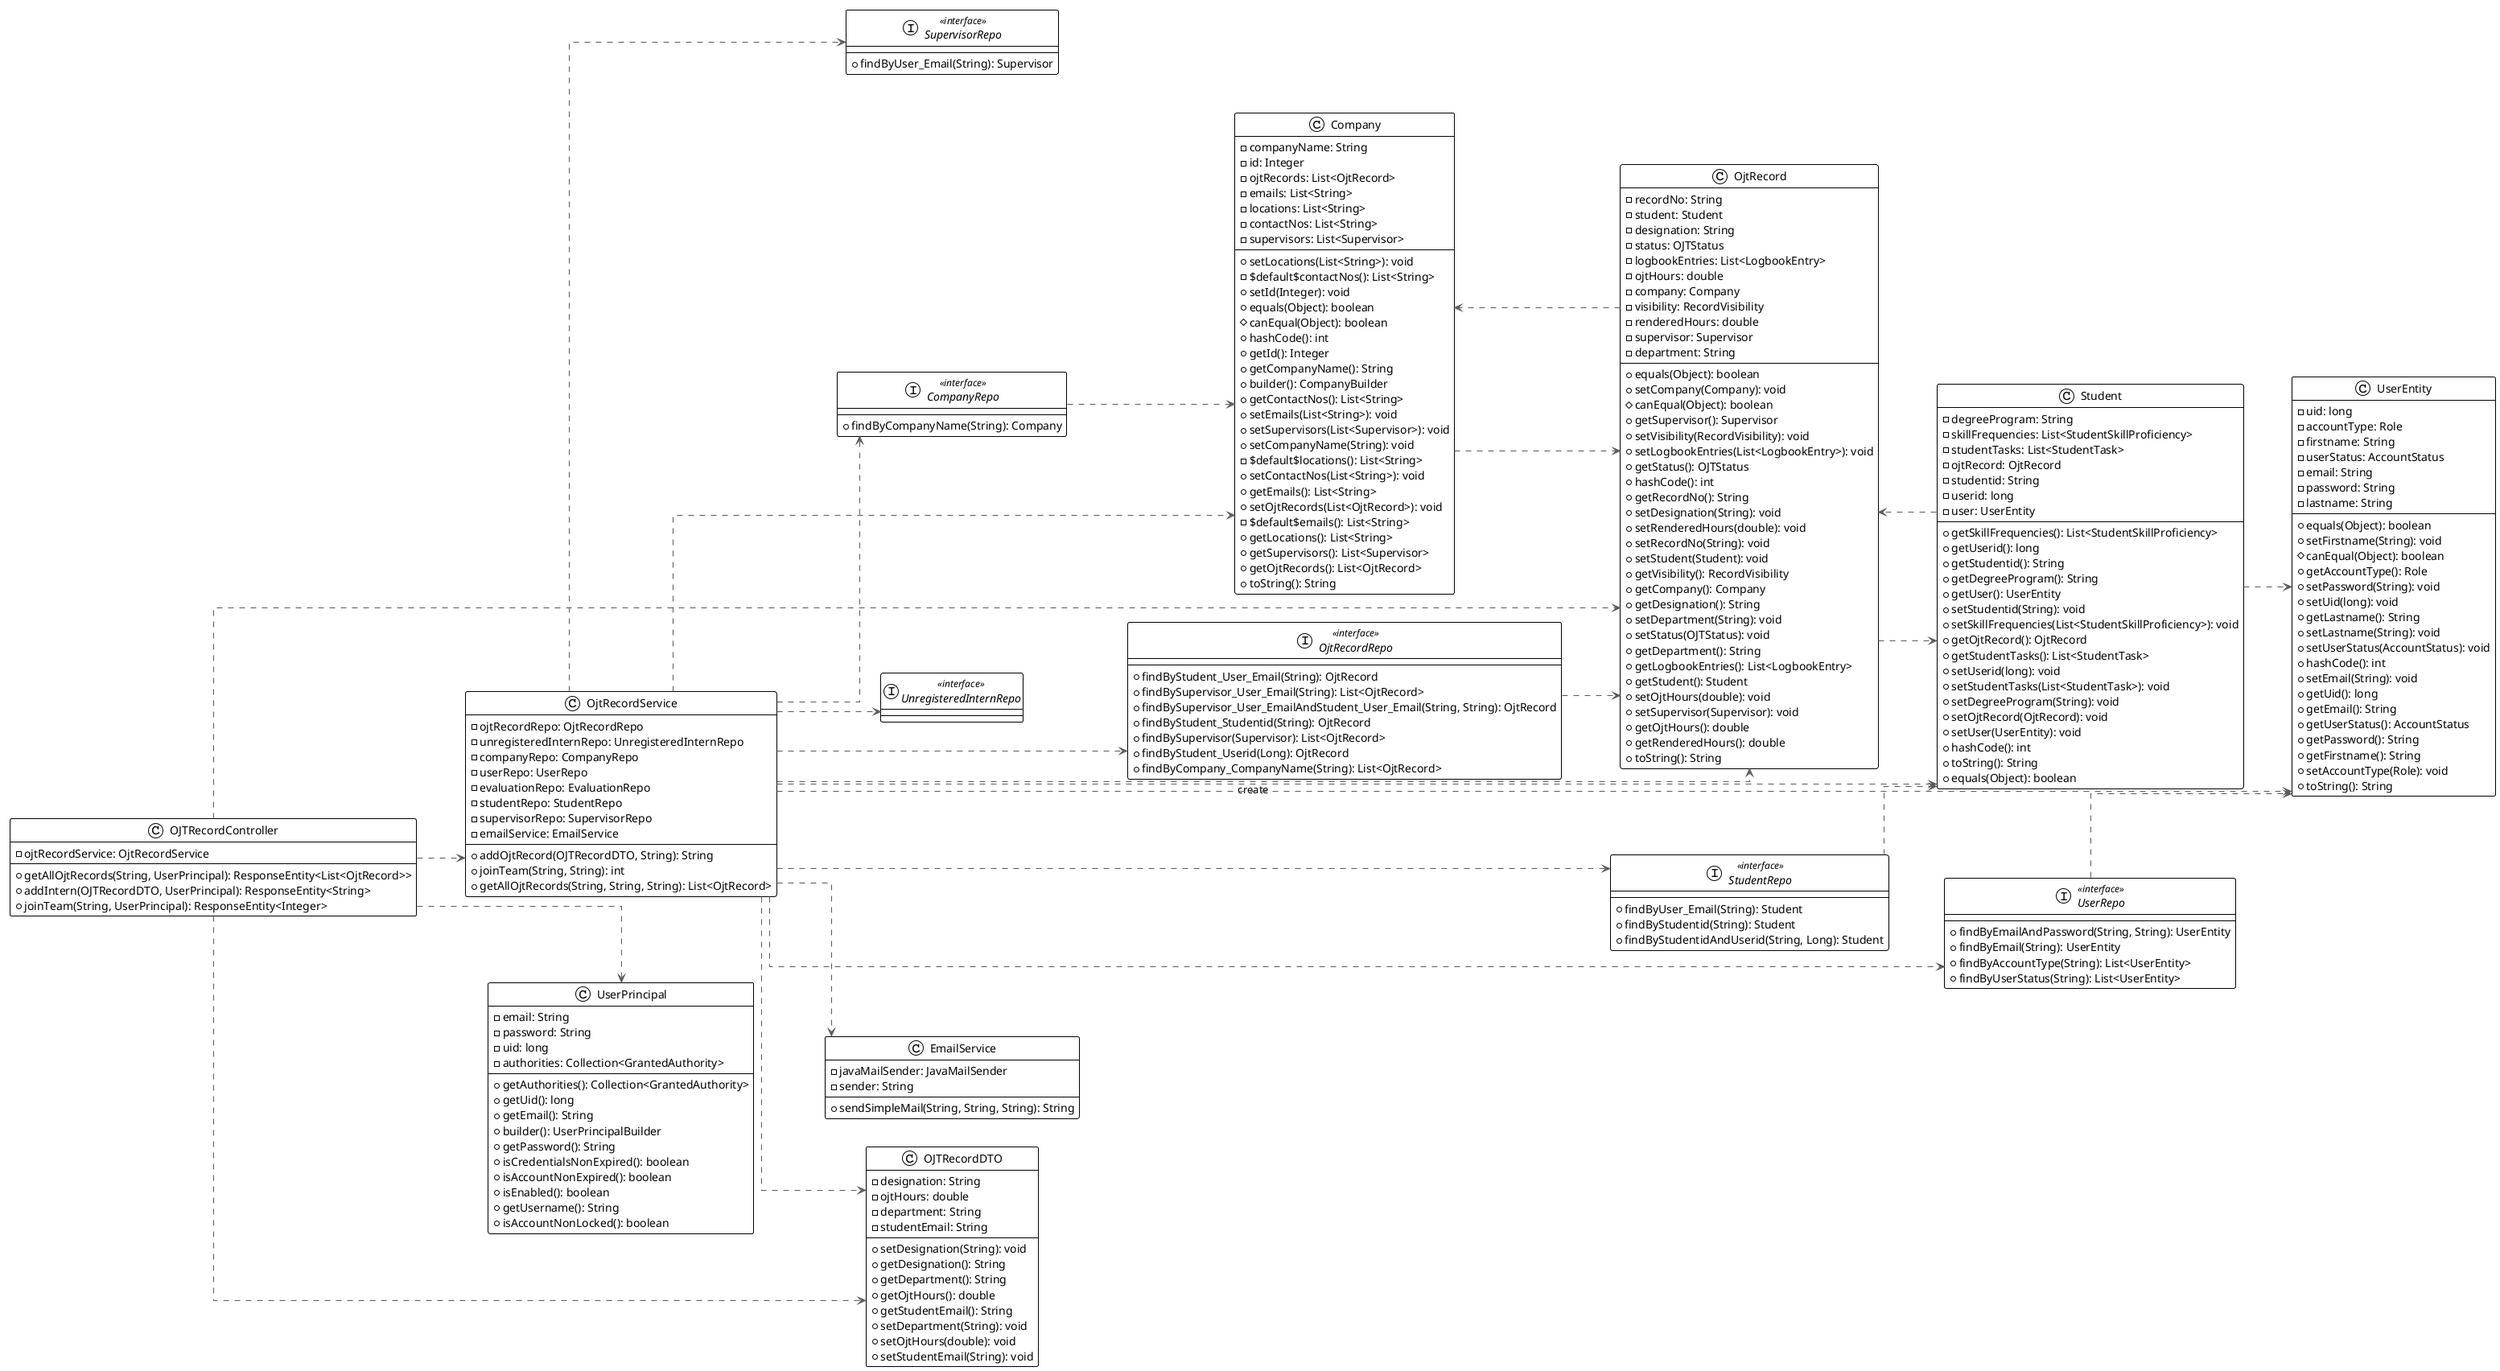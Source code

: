 @startuml
!theme plain
left to right direction
skinparam linetype ortho

class Company {
  - companyName: String
  - id: Integer
  - ojtRecords: List<OjtRecord>
  - emails: List<String>
  - locations: List<String>
  - contactNos: List<String>
  - supervisors: List<Supervisor>
  + setLocations(List<String>): void
  - $default$contactNos(): List<String>
  + setId(Integer): void
  + equals(Object): boolean
  # canEqual(Object): boolean
  + hashCode(): int
  + getId(): Integer
  + getCompanyName(): String
  + builder(): CompanyBuilder
  + getContactNos(): List<String>
  + setEmails(List<String>): void
  + setSupervisors(List<Supervisor>): void
  + setCompanyName(String): void
  - $default$locations(): List<String>
  + setContactNos(List<String>): void
  + getEmails(): List<String>
  + setOjtRecords(List<OjtRecord>): void
  - $default$emails(): List<String>
  + getLocations(): List<String>
  + getSupervisors(): List<Supervisor>
  + getOjtRecords(): List<OjtRecord>
  + toString(): String
}
interface CompanyRepo << interface >> {
  + findByCompanyName(String): Company
}
class EmailService {
  - javaMailSender: JavaMailSender
  - sender: String
  + sendSimpleMail(String, String, String): String
}
class OJTRecordController {
  - ojtRecordService: OjtRecordService
  + getAllOjtRecords(String, UserPrincipal): ResponseEntity<List<OjtRecord>>
  + addIntern(OJTRecordDTO, UserPrincipal): ResponseEntity<String>
  + joinTeam(String, UserPrincipal): ResponseEntity<Integer>
}
class OJTRecordDTO {
  - designation: String
  - ojtHours: double
  - department: String
  - studentEmail: String
  + setDesignation(String): void
  + getDesignation(): String
  + getDepartment(): String
  + getOjtHours(): double
  + getStudentEmail(): String
  + setDepartment(String): void
  + setOjtHours(double): void
  + setStudentEmail(String): void
}
class OjtRecord {
  - recordNo: String
  - student: Student
  - designation: String
  - status: OJTStatus
  - logbookEntries: List<LogbookEntry>
  - ojtHours: double
  - company: Company
  - visibility: RecordVisibility
  - renderedHours: double
  - supervisor: Supervisor
  - department: String
  + equals(Object): boolean
  + setCompany(Company): void
  # canEqual(Object): boolean
  + getSupervisor(): Supervisor
  + setVisibility(RecordVisibility): void
  + setLogbookEntries(List<LogbookEntry>): void
  + getStatus(): OJTStatus
  + hashCode(): int
  + getRecordNo(): String
  + setDesignation(String): void
  + setRenderedHours(double): void
  + setRecordNo(String): void
  + setStudent(Student): void
  + getVisibility(): RecordVisibility
  + getCompany(): Company
  + getDesignation(): String
  + setDepartment(String): void
  + setStatus(OJTStatus): void
  + getDepartment(): String
  + getLogbookEntries(): List<LogbookEntry>
  + getStudent(): Student
  + setOjtHours(double): void
  + setSupervisor(Supervisor): void
  + getOjtHours(): double
  + getRenderedHours(): double
  + toString(): String
}
interface OjtRecordRepo << interface >> {
  + findByStudent_User_Email(String): OjtRecord
  + findBySupervisor_User_Email(String): List<OjtRecord>
  + findBySupervisor_User_EmailAndStudent_User_Email(String, String): OjtRecord
  + findByStudent_Studentid(String): OjtRecord
  + findBySupervisor(Supervisor): List<OjtRecord>
  + findByStudent_Userid(Long): OjtRecord
  + findByCompany_CompanyName(String): List<OjtRecord>
}
class OjtRecordService {
  - ojtRecordRepo: OjtRecordRepo
  - unregisteredInternRepo: UnregisteredInternRepo
  - companyRepo: CompanyRepo
  - userRepo: UserRepo
  - evaluationRepo: EvaluationRepo
  - studentRepo: StudentRepo
  - supervisorRepo: SupervisorRepo
  - emailService: EmailService
  + addOjtRecord(OJTRecordDTO, String): String
  + joinTeam(String, String): int
  + getAllOjtRecords(String, String, String): List<OjtRecord>
}
class Student {
  - degreeProgram: String
  - skillFrequencies: List<StudentSkillProficiency>
  - studentTasks: List<StudentTask>
  - ojtRecord: OjtRecord
  - studentid: String
  - userid: long
  - user: UserEntity
  + getSkillFrequencies(): List<StudentSkillProficiency>
  + getUserid(): long
  + getStudentid(): String
  + getDegreeProgram(): String
  + getUser(): UserEntity
  + setStudentid(String): void
  + setSkillFrequencies(List<StudentSkillProficiency>): void
  + getOjtRecord(): OjtRecord
  + getStudentTasks(): List<StudentTask>
  + setUserid(long): void
  + setStudentTasks(List<StudentTask>): void
  + setDegreeProgram(String): void
  + setOjtRecord(OjtRecord): void
  + setUser(UserEntity): void
  + hashCode(): int
  + toString(): String
  + equals(Object): boolean
}
interface StudentRepo << interface >> {
  + findByUser_Email(String): Student
  + findByStudentid(String): Student
  + findByStudentidAndUserid(String, Long): Student
}
interface SupervisorRepo << interface >> {
  + findByUser_Email(String): Supervisor
}
interface UnregisteredInternRepo << interface >>
class UserEntity {
  - uid: long
  - accountType: Role
  - firstname: String
  - userStatus: AccountStatus
  - email: String
  - password: String
  - lastname: String
  + equals(Object): boolean
  + setFirstname(String): void
  # canEqual(Object): boolean
  + getAccountType(): Role
  + setPassword(String): void
  + setUid(long): void
  + getLastname(): String
  + setLastname(String): void
  + setUserStatus(AccountStatus): void
  + hashCode(): int
  + setEmail(String): void
  + getUid(): long
  + getEmail(): String
  + getUserStatus(): AccountStatus
  + getPassword(): String
  + getFirstname(): String
  + setAccountType(Role): void
  + toString(): String
}
class UserPrincipal {
  - email: String
  - password: String
  - uid: long
  - authorities: Collection<GrantedAuthority>
  + getAuthorities(): Collection<GrantedAuthority>
  + getUid(): long
  + getEmail(): String
  + builder(): UserPrincipalBuilder
  + getPassword(): String
  + isCredentialsNonExpired(): boolean
  + isAccountNonExpired(): boolean
  + isEnabled(): boolean
  + getUsername(): String
  + isAccountNonLocked(): boolean
}
interface UserRepo << interface >> {
  + findByEmailAndPassword(String, String): UserEntity
  + findByEmail(String): UserEntity
  + findByAccountType(String): List<UserEntity>
  + findByUserStatus(String): List<UserEntity>
}

Company                 -[#595959,dashed]->  OjtRecord
CompanyRepo             -[#595959,dashed]->  Company
OJTRecordController     -[#595959,dashed]->  OJTRecordDTO
OJTRecordController     -[#595959,dashed]->  OjtRecord
OJTRecordController     -[#595959,dashed]->  OjtRecordService
OJTRecordController     -[#595959,dashed]->  UserPrincipal
OjtRecord               -[#595959,dashed]->  Company
OjtRecord               -[#595959,dashed]->  Student
OjtRecordRepo           -[#595959,dashed]->  OjtRecord
OjtRecordService        -[#595959,dashed]->  Company
OjtRecordService        -[#595959,dashed]->  CompanyRepo
OjtRecordService        -[#595959,dashed]->  EmailService
OjtRecordService        -[#595959,dashed]->  OJTRecordDTO
OjtRecordService        -[#595959,dashed]->  OjtRecord              : "«create»"
OjtRecordService        -[#595959,dashed]->  OjtRecordRepo
OjtRecordService        -[#595959,dashed]->  Student
OjtRecordService        -[#595959,dashed]->  StudentRepo
OjtRecordService        -[#595959,dashed]->  SupervisorRepo
OjtRecordService        -[#595959,dashed]->  UnregisteredInternRepo
OjtRecordService        -[#595959,dashed]->  UserEntity
OjtRecordService        -[#595959,dashed]->  UserRepo
Student                 -[#595959,dashed]->  OjtRecord
Student                 -[#595959,dashed]->  UserEntity
StudentRepo             -[#595959,dashed]->  Student
UserRepo                -[#595959,dashed]->  UserEntity
@enduml